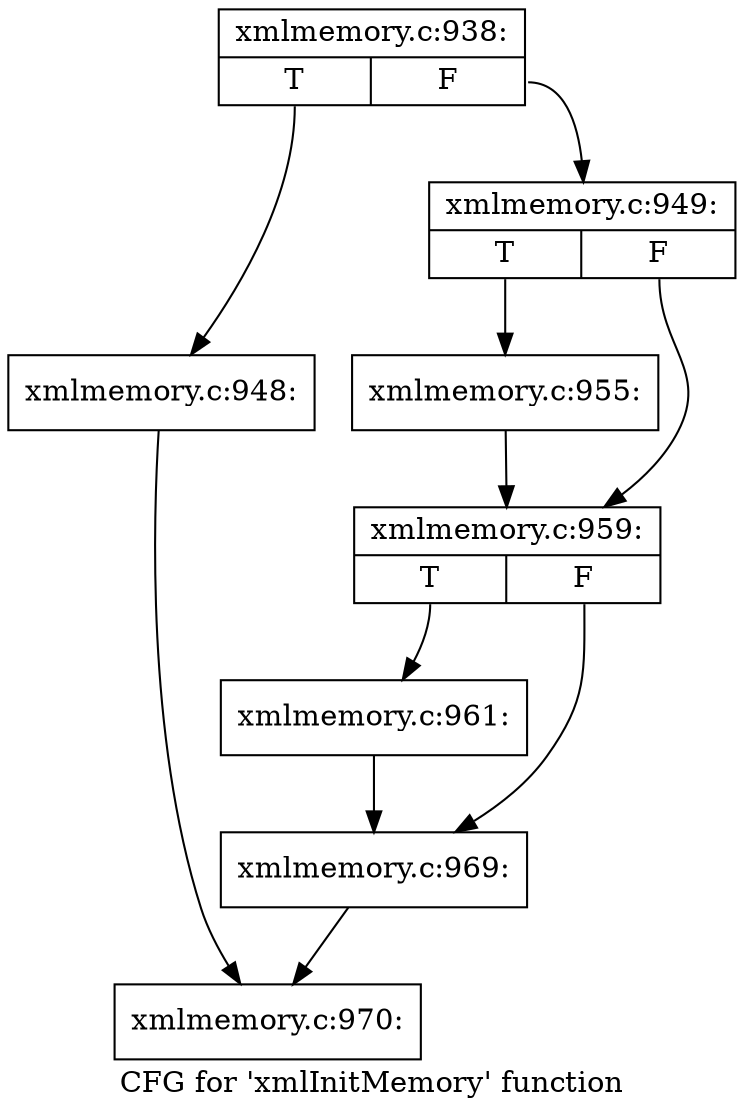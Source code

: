 digraph "CFG for 'xmlInitMemory' function" {
	label="CFG for 'xmlInitMemory' function";

	Node0x4b74ee0 [shape=record,label="{xmlmemory.c:938:|{<s0>T|<s1>F}}"];
	Node0x4b74ee0:s0 -> Node0x4b751f0;
	Node0x4b74ee0:s1 -> Node0x4b75240;
	Node0x4b751f0 [shape=record,label="{xmlmemory.c:948:}"];
	Node0x4b751f0 -> Node0x4b774c0;
	Node0x4b75240 [shape=record,label="{xmlmemory.c:949:|{<s0>T|<s1>F}}"];
	Node0x4b75240:s0 -> Node0x4b783c0;
	Node0x4b75240:s1 -> Node0x4b53fb0;
	Node0x4b783c0 [shape=record,label="{xmlmemory.c:955:}"];
	Node0x4b783c0 -> Node0x4b53fb0;
	Node0x4b53fb0 [shape=record,label="{xmlmemory.c:959:|{<s0>T|<s1>F}}"];
	Node0x4b53fb0:s0 -> Node0x4b545c0;
	Node0x4b53fb0:s1 -> Node0x4b54610;
	Node0x4b545c0 [shape=record,label="{xmlmemory.c:961:}"];
	Node0x4b545c0 -> Node0x4b54610;
	Node0x4b54610 [shape=record,label="{xmlmemory.c:969:}"];
	Node0x4b54610 -> Node0x4b774c0;
	Node0x4b774c0 [shape=record,label="{xmlmemory.c:970:}"];
}
